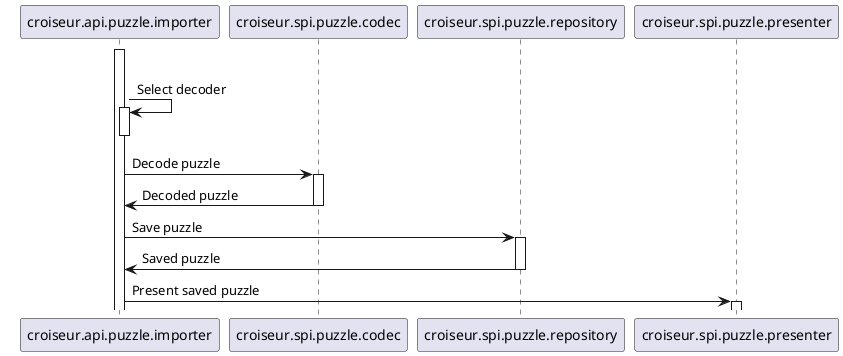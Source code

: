 @startuml
group Import Puzzle Usecase
participant croiseur.api.puzzle.importer
participant croiseur.spi.puzzle.codec
participant croiseur.spi.puzzle.repository
participant croiseur.spi.puzzle.presenter

activate croiseur.api.puzzle.importer
croiseur.api.puzzle.importer -> croiseur.api.puzzle.importer : Select decoder
activate croiseur.api.puzzle.importer
deactivate croiseur.api.puzzle.importer

croiseur.api.puzzle.importer -> croiseur.spi.puzzle.codec : Decode puzzle
activate croiseur.spi.puzzle.codec
croiseur.spi.puzzle.codec -> croiseur.api.puzzle.importer : Decoded puzzle
deactivate croiseur.spi.puzzle.codec

croiseur.api.puzzle.importer -> croiseur.spi.puzzle.repository : Save puzzle
activate croiseur.spi.puzzle.repository
croiseur.spi.puzzle.repository -> croiseur.api.puzzle.importer : Saved puzzle
deactivate croiseur.spi.puzzle.repository

croiseur.api.puzzle.importer -> croiseur.spi.puzzle.presenter : Present saved puzzle
activate croiseur.spi.puzzle.presenter
@enduml